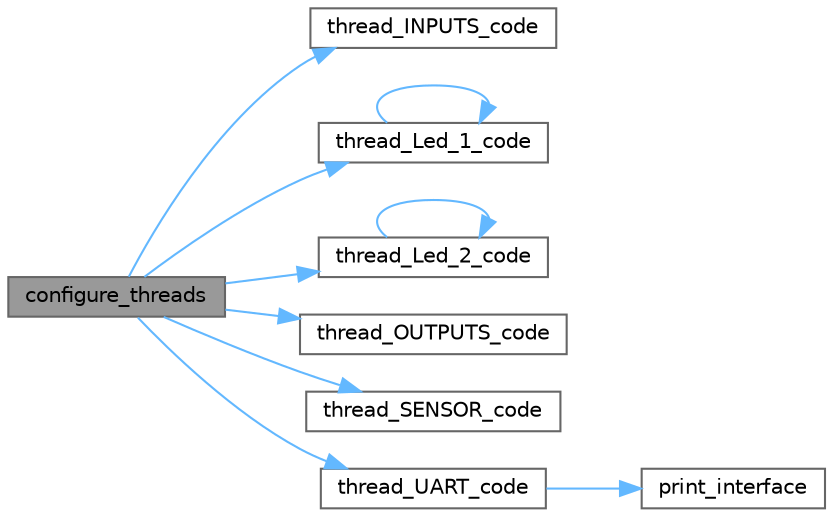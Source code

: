 digraph "configure_threads"
{
 // LATEX_PDF_SIZE
  bgcolor="transparent";
  edge [fontname=Helvetica,fontsize=10,labelfontname=Helvetica,labelfontsize=10];
  node [fontname=Helvetica,fontsize=10,shape=box,height=0.2,width=0.4];
  rankdir="LR";
  Node1 [label="configure_threads",height=0.2,width=0.4,color="gray40", fillcolor="grey60", style="filled", fontcolor="black",tooltip="Configures the threads and initializes the semaphores."];
  Node1 -> Node2 [color="steelblue1",style="solid"];
  Node2 [label="thread_INPUTS_code",height=0.2,width=0.4,color="grey40", fillcolor="white", style="filled",URL="$threads_8c.html#a08060d1f15c17525739da4857f2397ad",tooltip="Thread code implementation for INPUTS."];
  Node1 -> Node3 [color="steelblue1",style="solid"];
  Node3 [label="thread_Led_1_code",height=0.2,width=0.4,color="grey40", fillcolor="white", style="filled",URL="$threads_8c.html#a19edc86ac8dd76e9e897ee7454e43a95",tooltip="Thread code implementation for LED 1."];
  Node3 -> Node3 [color="steelblue1",style="solid"];
  Node1 -> Node4 [color="steelblue1",style="solid"];
  Node4 [label="thread_Led_2_code",height=0.2,width=0.4,color="grey40", fillcolor="white", style="filled",URL="$threads_8c.html#abe3b5281c49e22e878822e5f9e7a851a",tooltip="Thread code implementation for LED 2."];
  Node4 -> Node4 [color="steelblue1",style="solid"];
  Node1 -> Node5 [color="steelblue1",style="solid"];
  Node5 [label="thread_OUTPUTS_code",height=0.2,width=0.4,color="grey40", fillcolor="white", style="filled",URL="$threads_8c.html#a9342bcc6abc4be6264d3db916938877d",tooltip="Thread code implementation for OUTPUTS."];
  Node1 -> Node6 [color="steelblue1",style="solid"];
  Node6 [label="thread_SENSOR_code",height=0.2,width=0.4,color="grey40", fillcolor="white", style="filled",URL="$threads_8c.html#ac45638b95d3e290bc8b91c6aa36bd027",tooltip="Thread code implementation for SENSOR."];
  Node1 -> Node7 [color="steelblue1",style="solid"];
  Node7 [label="thread_UART_code",height=0.2,width=0.4,color="grey40", fillcolor="white", style="filled",URL="$threads_8c.html#aa9a59ca521c5ff6f8851445510fdd32b",tooltip="Thread code implementation for UART."];
  Node7 -> Node8 [color="steelblue1",style="solid"];
  Node8 [label="print_interface",height=0.2,width=0.4,color="grey40", fillcolor="white", style="filled",URL="$uart_8c.html#a75698c802dc6aecd54b04d3b95fcec92",tooltip="Prints the interface information."];
}
